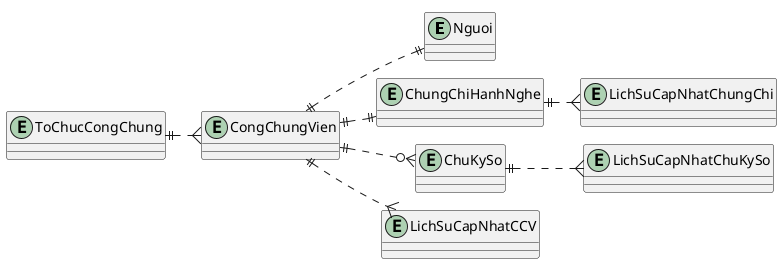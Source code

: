 @startuml erd
!pragma layout smetana
left to right direction
entity Nguoi
entity CongChungVien
entity ChungChiHanhNghe
entity ChuKySo
entity LichSuCapNhatCCV
entity LichSuCapNhatChuKySo
entity LichSuCapNhatChungChi
entity ToChucCongChung

CongChungVien ||..|| Nguoi
CongChungVien ||..o{ ChuKySo
CongChungVien ||..|| ChungChiHanhNghe
ToChucCongChung ||..{ CongChungVien
ChuKySo ||..{ LichSuCapNhatChuKySo
CongChungVien ||..{ LichSuCapNhatCCV
ChungChiHanhNghe ||..{ LichSuCapNhatChungChi

@enduml



